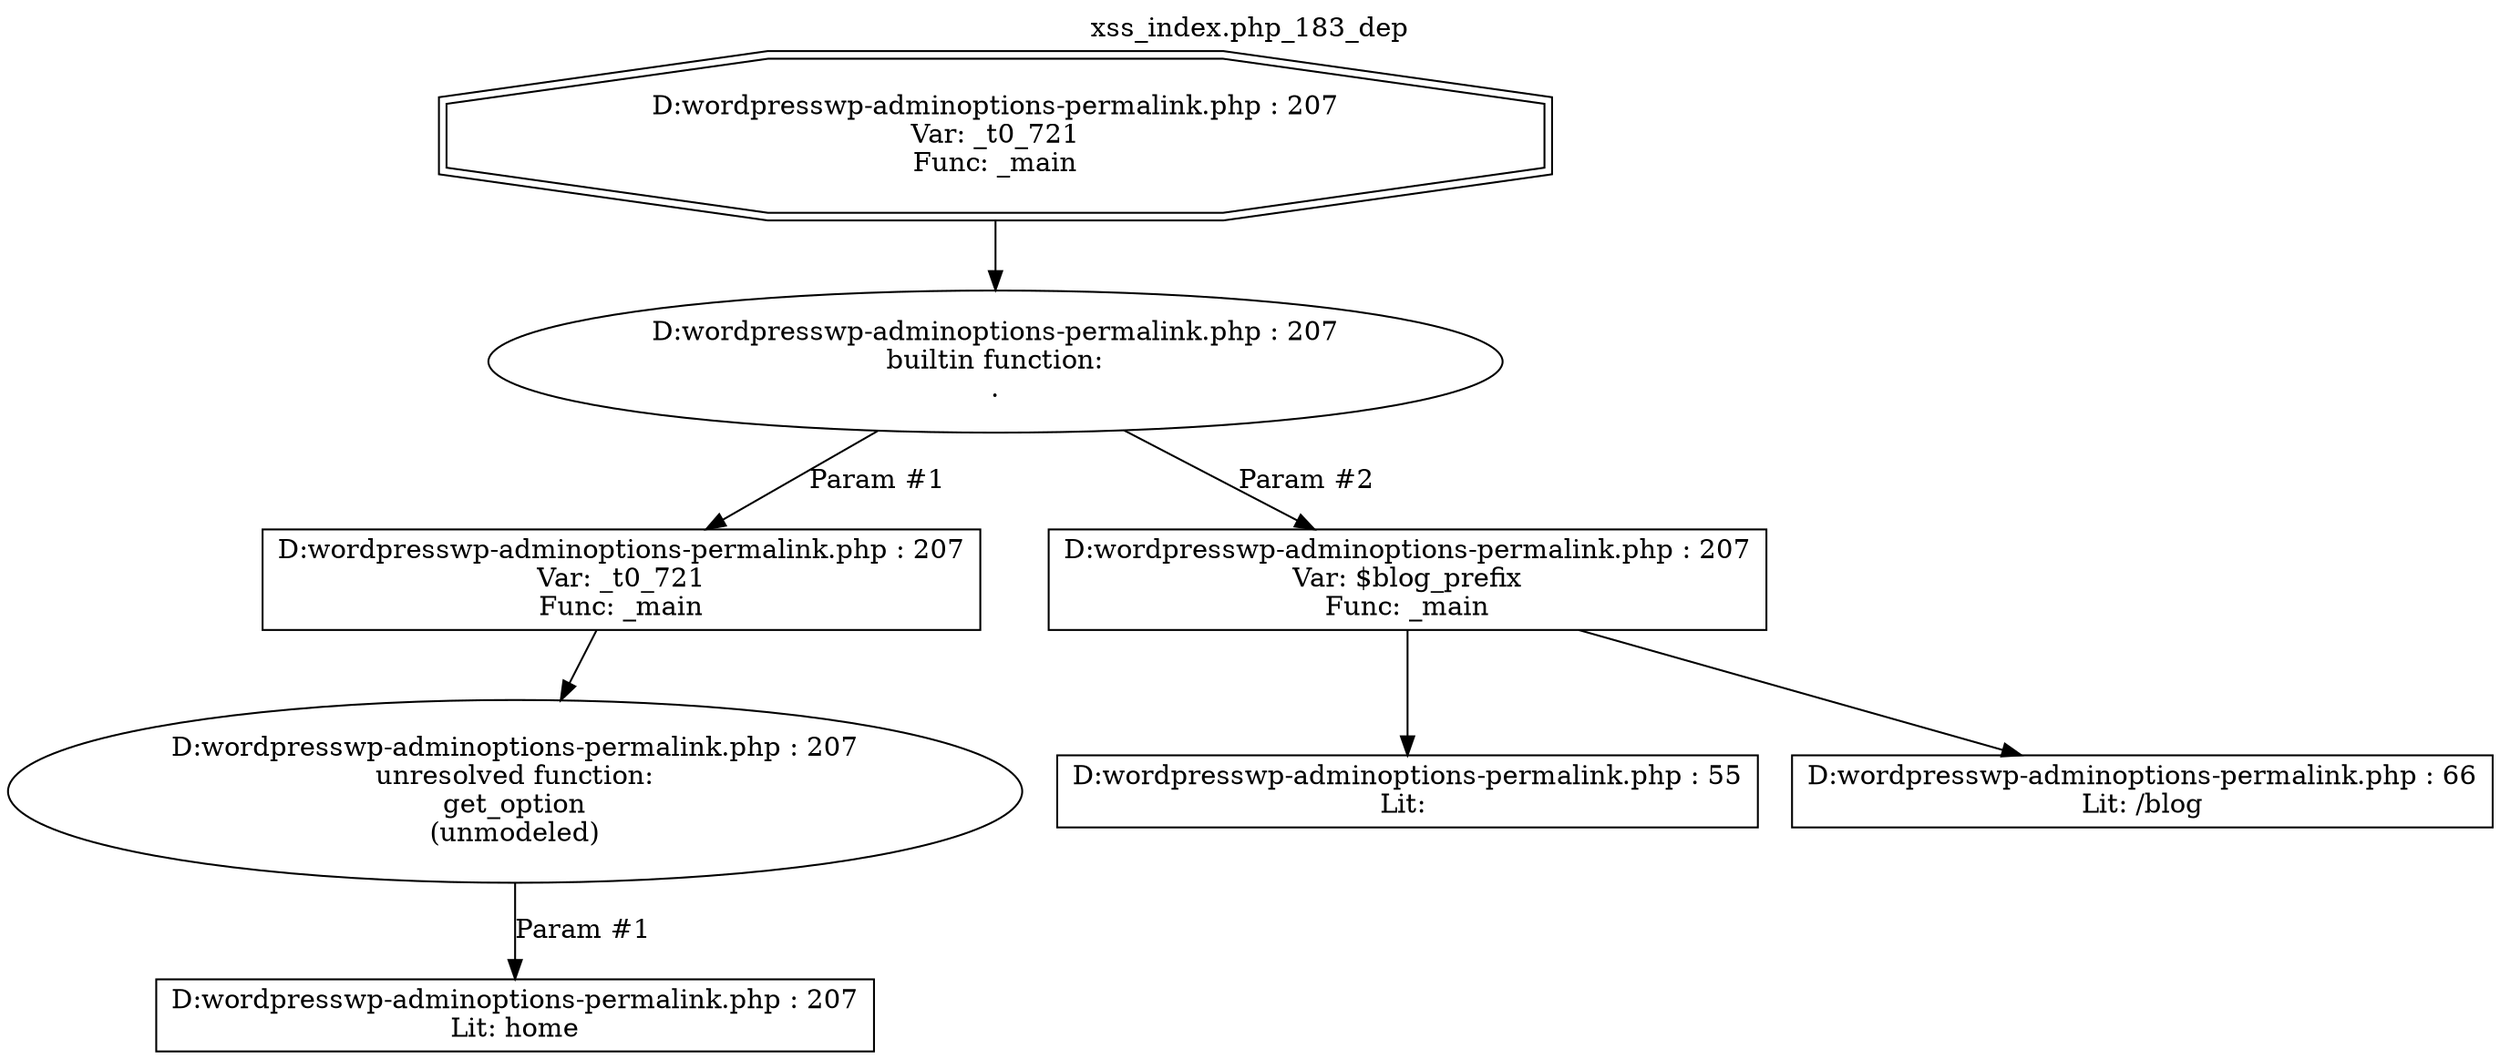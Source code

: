 digraph cfg {
  label="xss_index.php_183_dep";
  labelloc=t;
  n1 [shape=doubleoctagon, label="D:\wordpress\wp-admin\options-permalink.php : 207\nVar: _t0_721\nFunc: _main\n"];
  n2 [shape=ellipse, label="D:\wordpress\wp-admin\options-permalink.php : 207\nbuiltin function:\n.\n"];
  n3 [shape=box, label="D:\wordpress\wp-admin\options-permalink.php : 207\nVar: _t0_721\nFunc: _main\n"];
  n4 [shape=ellipse, label="D:\wordpress\wp-admin\options-permalink.php : 207\nunresolved function:\nget_option\n(unmodeled)\n"];
  n5 [shape=box, label="D:\wordpress\wp-admin\options-permalink.php : 207\nLit: home\n"];
  n6 [shape=box, label="D:\wordpress\wp-admin\options-permalink.php : 207\nVar: $blog_prefix\nFunc: _main\n"];
  n7 [shape=box, label="D:\wordpress\wp-admin\options-permalink.php : 55\nLit: \n"];
  n8 [shape=box, label="D:\wordpress\wp-admin\options-permalink.php : 66\nLit: /blog\n"];
  n1 -> n2;
  n3 -> n4;
  n4 -> n5[label="Param #1"];
  n2 -> n3[label="Param #1"];
  n2 -> n6[label="Param #2"];
  n6 -> n7;
  n6 -> n8;
}

